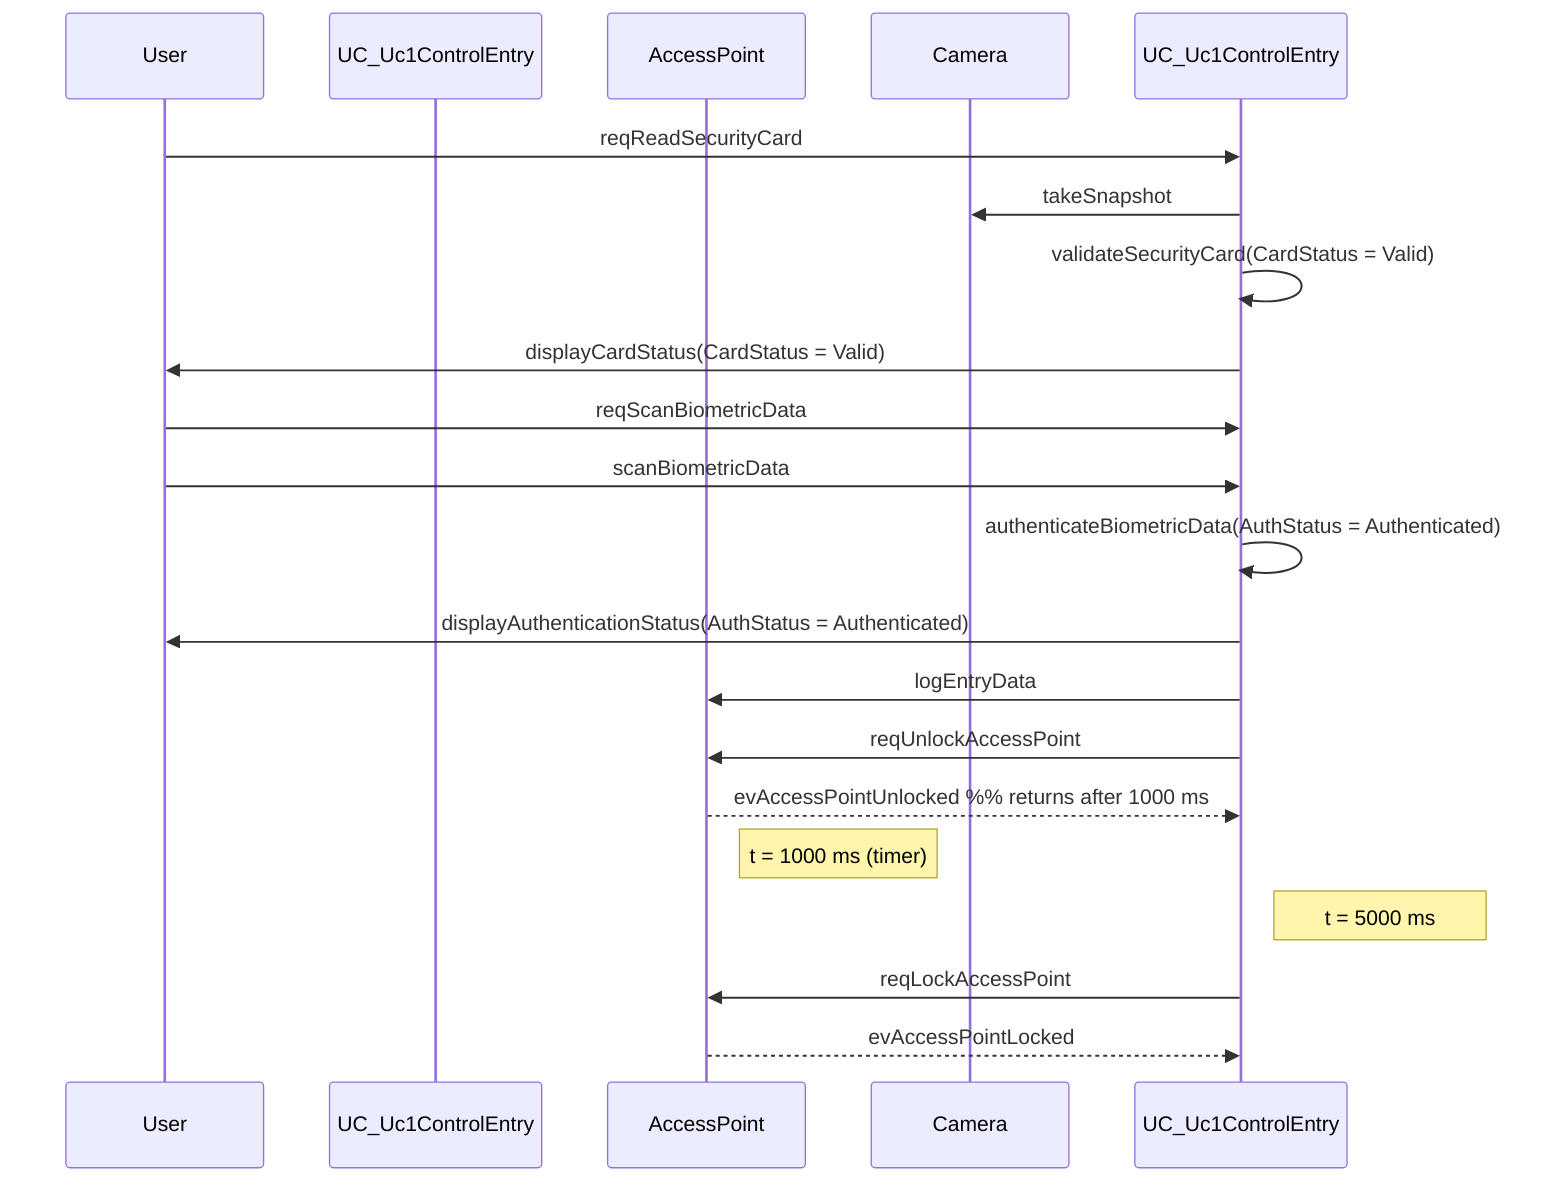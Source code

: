sequenceDiagram
    participant User
    participant System as UC_Uc1ControlEntry
    participant AccessPoint
    participant Camera

    %% Nominal / required flow (all matches expected)
    User  ->> UC_Uc1ControlEntry : reqReadSecurityCard
    UC_Uc1ControlEntry ->> Camera : takeSnapshot
    UC_Uc1ControlEntry ->> UC_Uc1ControlEntry : validateSecurityCard(CardStatus = Valid)
    UC_Uc1ControlEntry ->> User   : displayCardStatus(CardStatus = Valid)

    User  ->> UC_Uc1ControlEntry : reqScanBiometricData
    User  ->> UC_Uc1ControlEntry : scanBiometricData
    UC_Uc1ControlEntry ->> UC_Uc1ControlEntry : authenticateBiometricData(AuthStatus = Authenticated)
    UC_Uc1ControlEntry ->> User   : displayAuthenticationStatus(AuthStatus = Authenticated)

    UC_Uc1ControlEntry ->> AccessPoint : logEntryData
    UC_Uc1ControlEntry ->> AccessPoint : reqUnlockAccessPoint
    AccessPoint -->> UC_Uc1ControlEntry : evAccessPointUnlocked  %% returns after 1000 ms
    Note right of AccessPoint: t = 1000 ms (timer)

    %% locking again after 5 s
    Note right of UC_Uc1ControlEntry: t = 5000 ms
    UC_Uc1ControlEntry ->> AccessPoint : reqLockAccessPoint
    AccessPoint -->> UC_Uc1ControlEntry : evAccessPointLocked